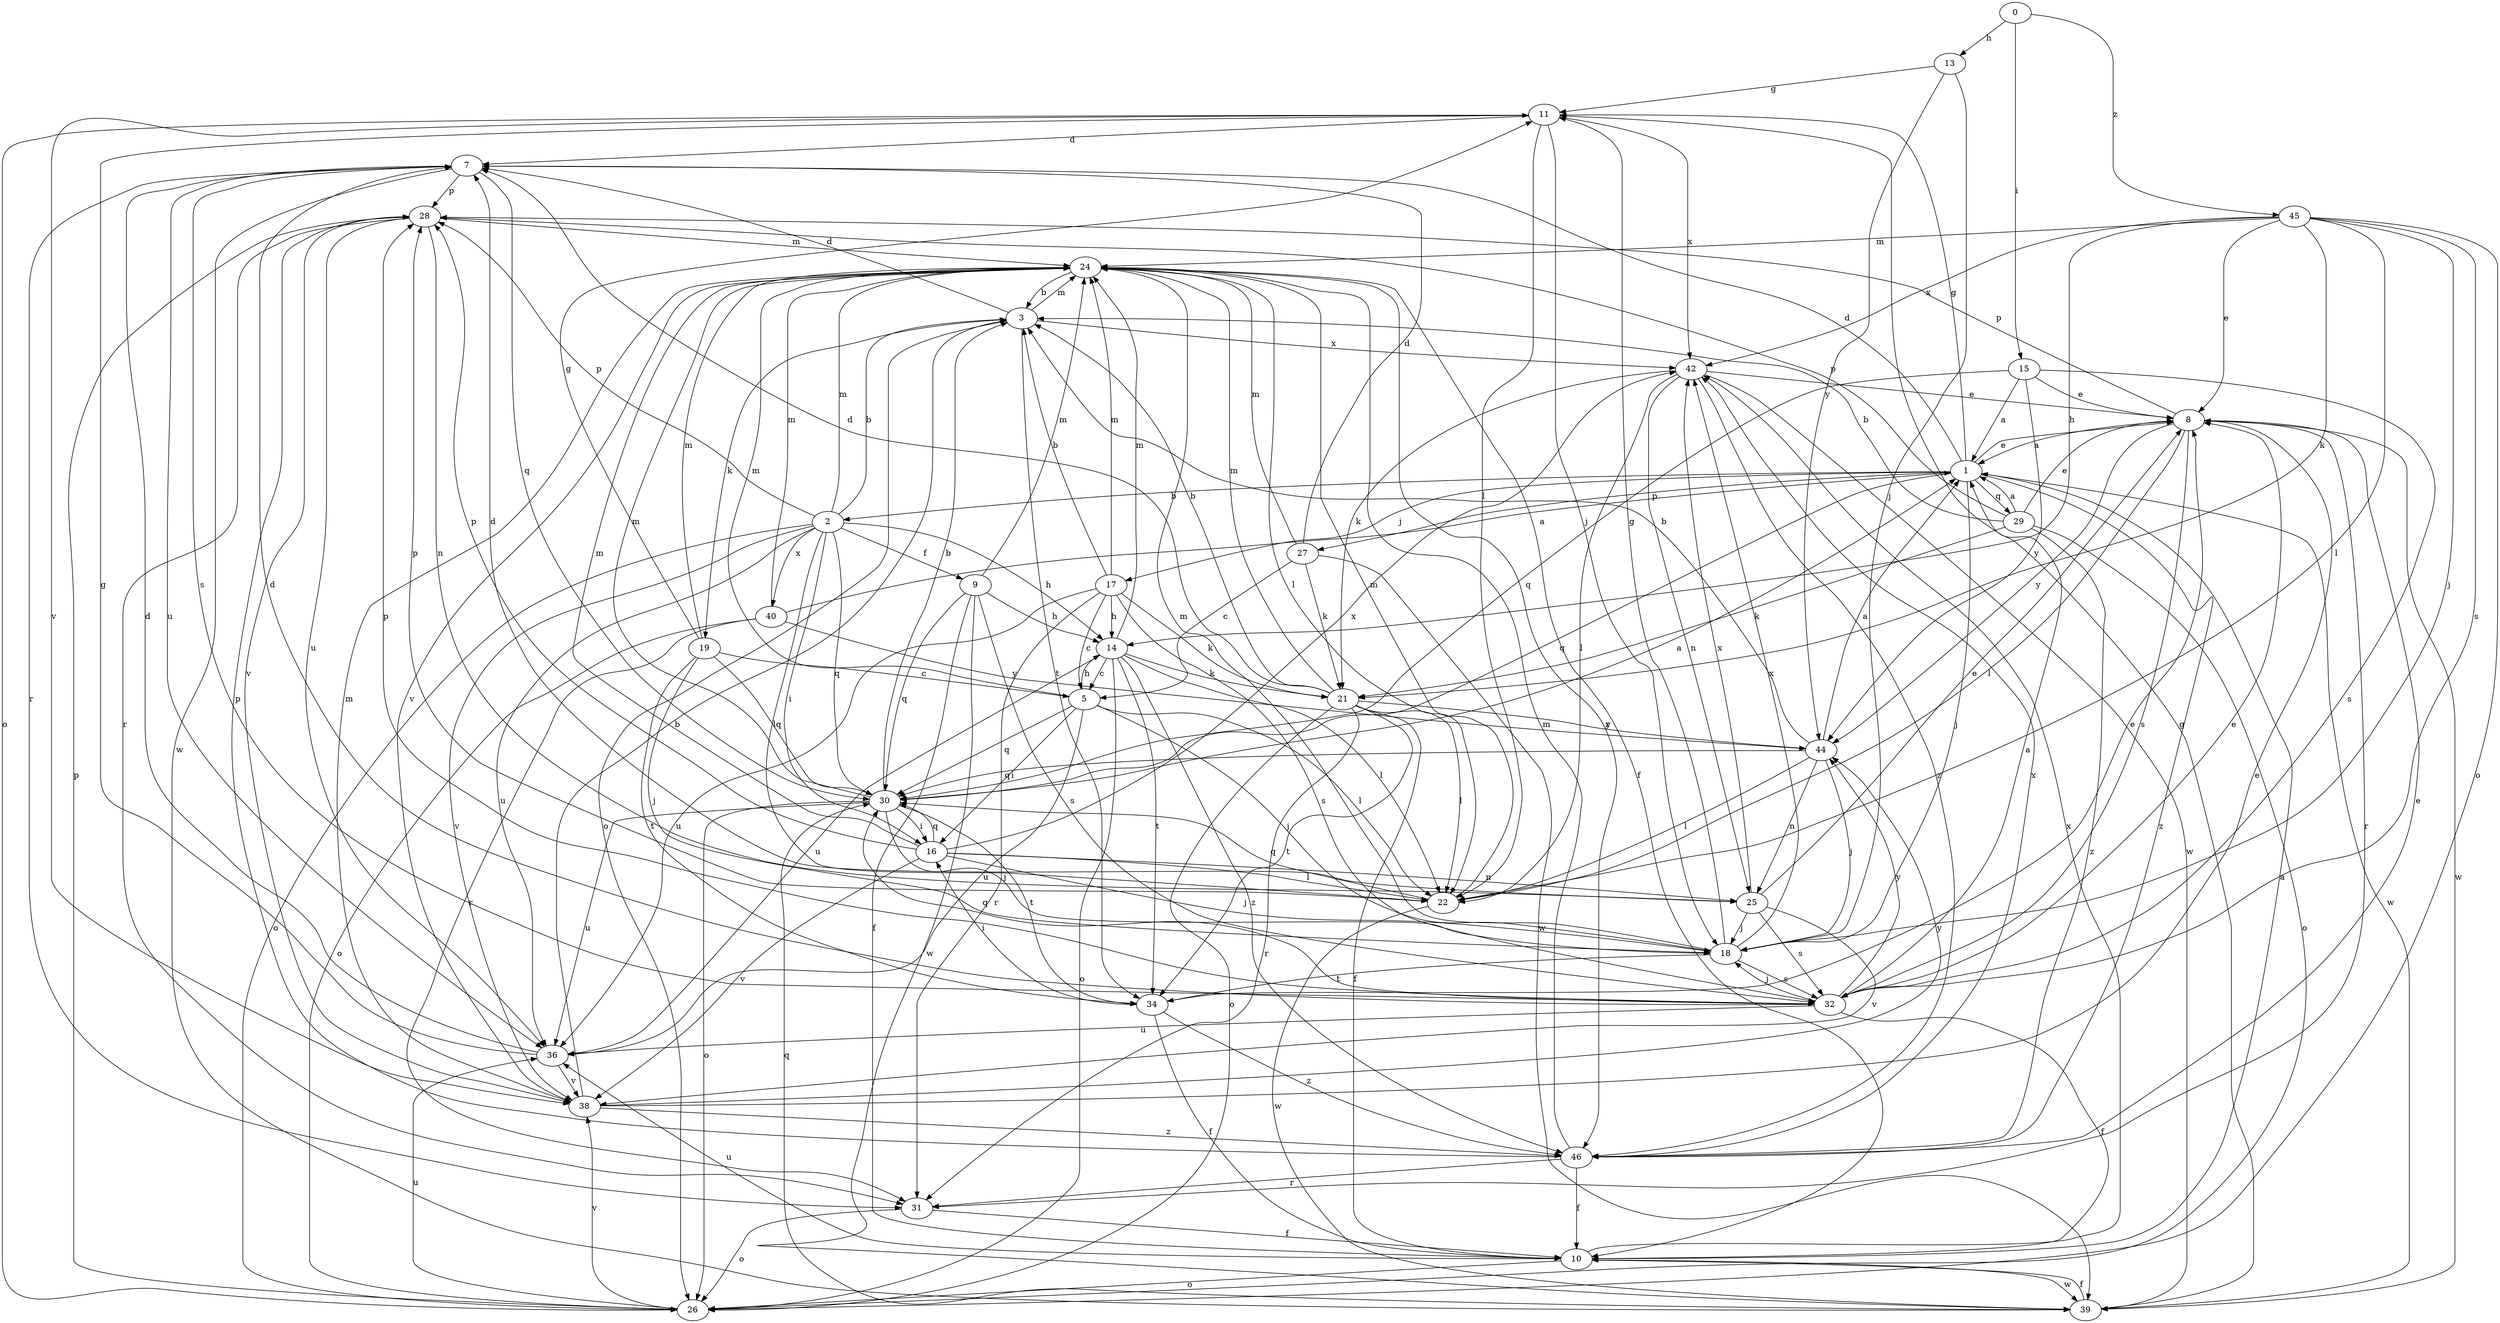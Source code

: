 strict digraph  {
0;
1;
2;
3;
5;
7;
8;
9;
10;
11;
13;
14;
15;
16;
17;
18;
19;
21;
22;
24;
25;
26;
27;
28;
29;
30;
31;
32;
34;
36;
38;
39;
40;
42;
44;
45;
46;
0 -> 13  [label=h];
0 -> 15  [label=i];
0 -> 45  [label=z];
1 -> 2  [label=b];
1 -> 7  [label=d];
1 -> 8  [label=e];
1 -> 11  [label=g];
1 -> 17  [label=j];
1 -> 18  [label=j];
1 -> 27  [label=p];
1 -> 29  [label=q];
1 -> 30  [label=q];
1 -> 39  [label=w];
1 -> 46  [label=z];
2 -> 3  [label=b];
2 -> 9  [label=f];
2 -> 14  [label=h];
2 -> 16  [label=i];
2 -> 22  [label=l];
2 -> 24  [label=m];
2 -> 26  [label=o];
2 -> 28  [label=p];
2 -> 30  [label=q];
2 -> 36  [label=u];
2 -> 38  [label=v];
2 -> 40  [label=x];
3 -> 7  [label=d];
3 -> 19  [label=k];
3 -> 24  [label=m];
3 -> 26  [label=o];
3 -> 34  [label=t];
3 -> 42  [label=x];
5 -> 14  [label=h];
5 -> 16  [label=i];
5 -> 18  [label=j];
5 -> 22  [label=l];
5 -> 24  [label=m];
5 -> 30  [label=q];
5 -> 36  [label=u];
7 -> 28  [label=p];
7 -> 30  [label=q];
7 -> 31  [label=r];
7 -> 32  [label=s];
7 -> 36  [label=u];
7 -> 39  [label=w];
8 -> 1  [label=a];
8 -> 22  [label=l];
8 -> 28  [label=p];
8 -> 31  [label=r];
8 -> 32  [label=s];
8 -> 39  [label=w];
8 -> 44  [label=y];
9 -> 10  [label=f];
9 -> 14  [label=h];
9 -> 24  [label=m];
9 -> 30  [label=q];
9 -> 32  [label=s];
9 -> 39  [label=w];
10 -> 1  [label=a];
10 -> 26  [label=o];
10 -> 36  [label=u];
10 -> 39  [label=w];
10 -> 42  [label=x];
11 -> 7  [label=d];
11 -> 18  [label=j];
11 -> 22  [label=l];
11 -> 26  [label=o];
11 -> 38  [label=v];
11 -> 42  [label=x];
13 -> 11  [label=g];
13 -> 18  [label=j];
13 -> 44  [label=y];
14 -> 5  [label=c];
14 -> 21  [label=k];
14 -> 22  [label=l];
14 -> 24  [label=m];
14 -> 26  [label=o];
14 -> 34  [label=t];
14 -> 36  [label=u];
14 -> 46  [label=z];
15 -> 1  [label=a];
15 -> 8  [label=e];
15 -> 30  [label=q];
15 -> 32  [label=s];
15 -> 44  [label=y];
16 -> 18  [label=j];
16 -> 22  [label=l];
16 -> 24  [label=m];
16 -> 25  [label=n];
16 -> 28  [label=p];
16 -> 30  [label=q];
16 -> 38  [label=v];
16 -> 42  [label=x];
17 -> 3  [label=b];
17 -> 5  [label=c];
17 -> 14  [label=h];
17 -> 21  [label=k];
17 -> 24  [label=m];
17 -> 31  [label=r];
17 -> 32  [label=s];
17 -> 36  [label=u];
18 -> 11  [label=g];
18 -> 24  [label=m];
18 -> 32  [label=s];
18 -> 34  [label=t];
18 -> 42  [label=x];
19 -> 5  [label=c];
19 -> 11  [label=g];
19 -> 18  [label=j];
19 -> 24  [label=m];
19 -> 30  [label=q];
19 -> 34  [label=t];
21 -> 3  [label=b];
21 -> 7  [label=d];
21 -> 10  [label=f];
21 -> 22  [label=l];
21 -> 24  [label=m];
21 -> 26  [label=o];
21 -> 31  [label=r];
21 -> 34  [label=t];
21 -> 44  [label=y];
22 -> 24  [label=m];
22 -> 28  [label=p];
22 -> 30  [label=q];
22 -> 39  [label=w];
24 -> 3  [label=b];
24 -> 10  [label=f];
24 -> 22  [label=l];
24 -> 38  [label=v];
24 -> 46  [label=z];
25 -> 7  [label=d];
25 -> 8  [label=e];
25 -> 18  [label=j];
25 -> 32  [label=s];
25 -> 38  [label=v];
25 -> 42  [label=x];
26 -> 28  [label=p];
26 -> 36  [label=u];
26 -> 38  [label=v];
27 -> 5  [label=c];
27 -> 7  [label=d];
27 -> 21  [label=k];
27 -> 24  [label=m];
27 -> 39  [label=w];
28 -> 24  [label=m];
28 -> 25  [label=n];
28 -> 31  [label=r];
28 -> 36  [label=u];
28 -> 38  [label=v];
29 -> 1  [label=a];
29 -> 3  [label=b];
29 -> 8  [label=e];
29 -> 21  [label=k];
29 -> 26  [label=o];
29 -> 28  [label=p];
29 -> 46  [label=z];
30 -> 1  [label=a];
30 -> 3  [label=b];
30 -> 16  [label=i];
30 -> 18  [label=j];
30 -> 24  [label=m];
30 -> 26  [label=o];
30 -> 34  [label=t];
30 -> 36  [label=u];
31 -> 10  [label=f];
31 -> 26  [label=o];
32 -> 1  [label=a];
32 -> 7  [label=d];
32 -> 8  [label=e];
32 -> 10  [label=f];
32 -> 18  [label=j];
32 -> 28  [label=p];
32 -> 30  [label=q];
32 -> 36  [label=u];
32 -> 44  [label=y];
34 -> 8  [label=e];
34 -> 10  [label=f];
34 -> 16  [label=i];
34 -> 46  [label=z];
36 -> 7  [label=d];
36 -> 11  [label=g];
36 -> 38  [label=v];
38 -> 3  [label=b];
38 -> 8  [label=e];
38 -> 24  [label=m];
38 -> 44  [label=y];
38 -> 46  [label=z];
39 -> 10  [label=f];
39 -> 11  [label=g];
39 -> 30  [label=q];
40 -> 1  [label=a];
40 -> 24  [label=m];
40 -> 26  [label=o];
40 -> 31  [label=r];
40 -> 44  [label=y];
42 -> 8  [label=e];
42 -> 21  [label=k];
42 -> 22  [label=l];
42 -> 25  [label=n];
42 -> 39  [label=w];
42 -> 46  [label=z];
44 -> 1  [label=a];
44 -> 3  [label=b];
44 -> 18  [label=j];
44 -> 22  [label=l];
44 -> 25  [label=n];
44 -> 30  [label=q];
45 -> 8  [label=e];
45 -> 14  [label=h];
45 -> 18  [label=j];
45 -> 21  [label=k];
45 -> 22  [label=l];
45 -> 24  [label=m];
45 -> 26  [label=o];
45 -> 32  [label=s];
45 -> 42  [label=x];
46 -> 8  [label=e];
46 -> 10  [label=f];
46 -> 24  [label=m];
46 -> 28  [label=p];
46 -> 31  [label=r];
46 -> 42  [label=x];
}
